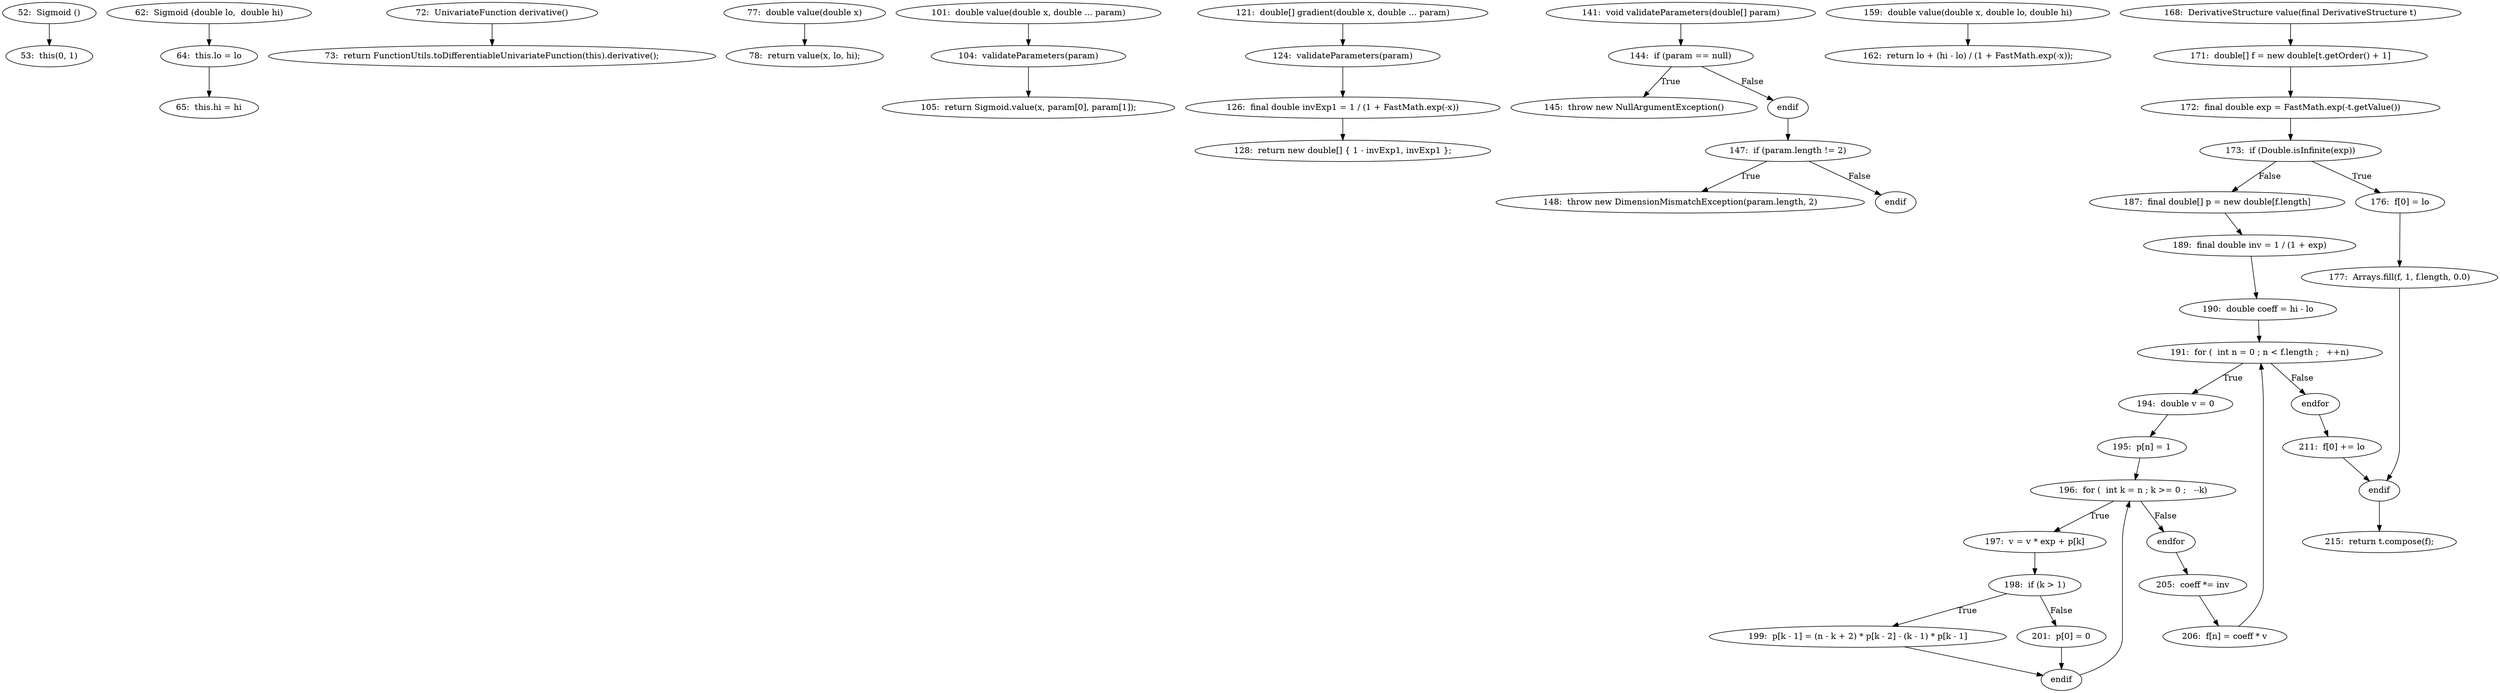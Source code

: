digraph Sigmoid_CFG {
  // graph-vertices
  v1  [label="52:  Sigmoid ()"];
  v2  [label="53:  this(0, 1)"];
  v3  [label="62:  Sigmoid (double lo,  double hi)"];
  v4  [label="64:  this.lo = lo"];
  v5  [label="65:  this.hi = hi"];
  v6  [label="72:  UnivariateFunction derivative()"];
  v7  [label="73:  return FunctionUtils.toDifferentiableUnivariateFunction(this).derivative();"];
  v8  [label="77:  double value(double x)"];
  v9  [label="78:  return value(x, lo, hi);"];
  v10  [label="101:  double value(double x, double ... param)"];
  v11  [label="104:  validateParameters(param)"];
  v12  [label="105:  return Sigmoid.value(x, param[0], param[1]);"];
  v13  [label="121:  double[] gradient(double x, double ... param)"];
  v14  [label="124:  validateParameters(param)"];
  v15  [label="126:  final double invExp1 = 1 / (1 + FastMath.exp(-x))"];
  v16  [label="128:  return new double[] { 1 - invExp1, invExp1 };"];
  v17  [label="141:  void validateParameters(double[] param)"];
  v18  [label="144:  if (param == null)"];
  v19  [label="145:  throw new NullArgumentException()"];
  v20  [label="endif"];
  v21  [label="147:  if (param.length != 2)"];
  v22  [label="148:  throw new DimensionMismatchException(param.length, 2)"];
  v23  [label="endif"];
  v24  [label="159:  double value(double x, double lo, double hi)"];
  v25  [label="162:  return lo + (hi - lo) / (1 + FastMath.exp(-x));"];
  v26  [label="168:  DerivativeStructure value(final DerivativeStructure t)"];
  v27  [label="171:  double[] f = new double[t.getOrder() + 1]"];
  v28  [label="172:  final double exp = FastMath.exp(-t.getValue())"];
  v29  [label="173:  if (Double.isInfinite(exp))"];
  v30  [label="176:  f[0] = lo"];
  v31  [label="177:  Arrays.fill(f, 1, f.length, 0.0)"];
  v32  [label="endif"];
  v33  [label="187:  final double[] p = new double[f.length]"];
  v34  [label="189:  final double inv = 1 / (1 + exp)"];
  v35  [label="190:  double coeff = hi - lo"];
  v36  [label="191:  for (  int n = 0 ; n < f.length ;   ++n)"];
  v39  [label="endfor"];
  v40  [label="194:  double v = 0"];
  v41  [label="195:  p[n] = 1"];
  v42  [label="196:  for (  int k = n ; k >= 0 ;   --k)"];
  v45  [label="endfor"];
  v46  [label="197:  v = v * exp + p[k]"];
  v47  [label="198:  if (k > 1)"];
  v48  [label="199:  p[k - 1] = (n - k + 2) * p[k - 2] - (k - 1) * p[k - 1]"];
  v49  [label="endif"];
  v50  [label="201:  p[0] = 0"];
  v51  [label="205:  coeff *= inv"];
  v52  [label="206:  f[n] = coeff * v"];
  v53  [label="211:  f[0] += lo"];
  v54  [label="215:  return t.compose(f);"];
  // graph-edges
  v1 -> v2;
  v3 -> v4;
  v4 -> v5;
  v6 -> v7;
  v8 -> v9;
  v10 -> v11;
  v11 -> v12;
  v13 -> v14;
  v14 -> v15;
  v15 -> v16;
  v17 -> v18;
  v18 -> v19  [label="True"];
  v18 -> v20  [label="False"];
  v20 -> v21;
  v21 -> v22  [label="True"];
  v21 -> v23  [label="False"];
  v24 -> v25;
  v26 -> v27;
  v27 -> v28;
  v28 -> v29;
  v29 -> v30  [label="True"];
  v30 -> v31;
  v31 -> v32;
  v29 -> v33  [label="False"];
  v33 -> v34;
  v34 -> v35;
  v35 -> v36;
  v36 -> v39  [label="False"];
  v36 -> v40  [label="True"];
  v40 -> v41;
  v41 -> v42;
  v42 -> v45  [label="False"];
  v42 -> v46  [label="True"];
  v46 -> v47;
  v47 -> v48  [label="True"];
  v48 -> v49;
  v47 -> v50  [label="False"];
  v50 -> v49;
  v49 -> v42;
  v45 -> v51;
  v51 -> v52;
  v52 -> v36;
  v39 -> v53;
  v53 -> v32;
  v32 -> v54;
  // end-of-graph
}
